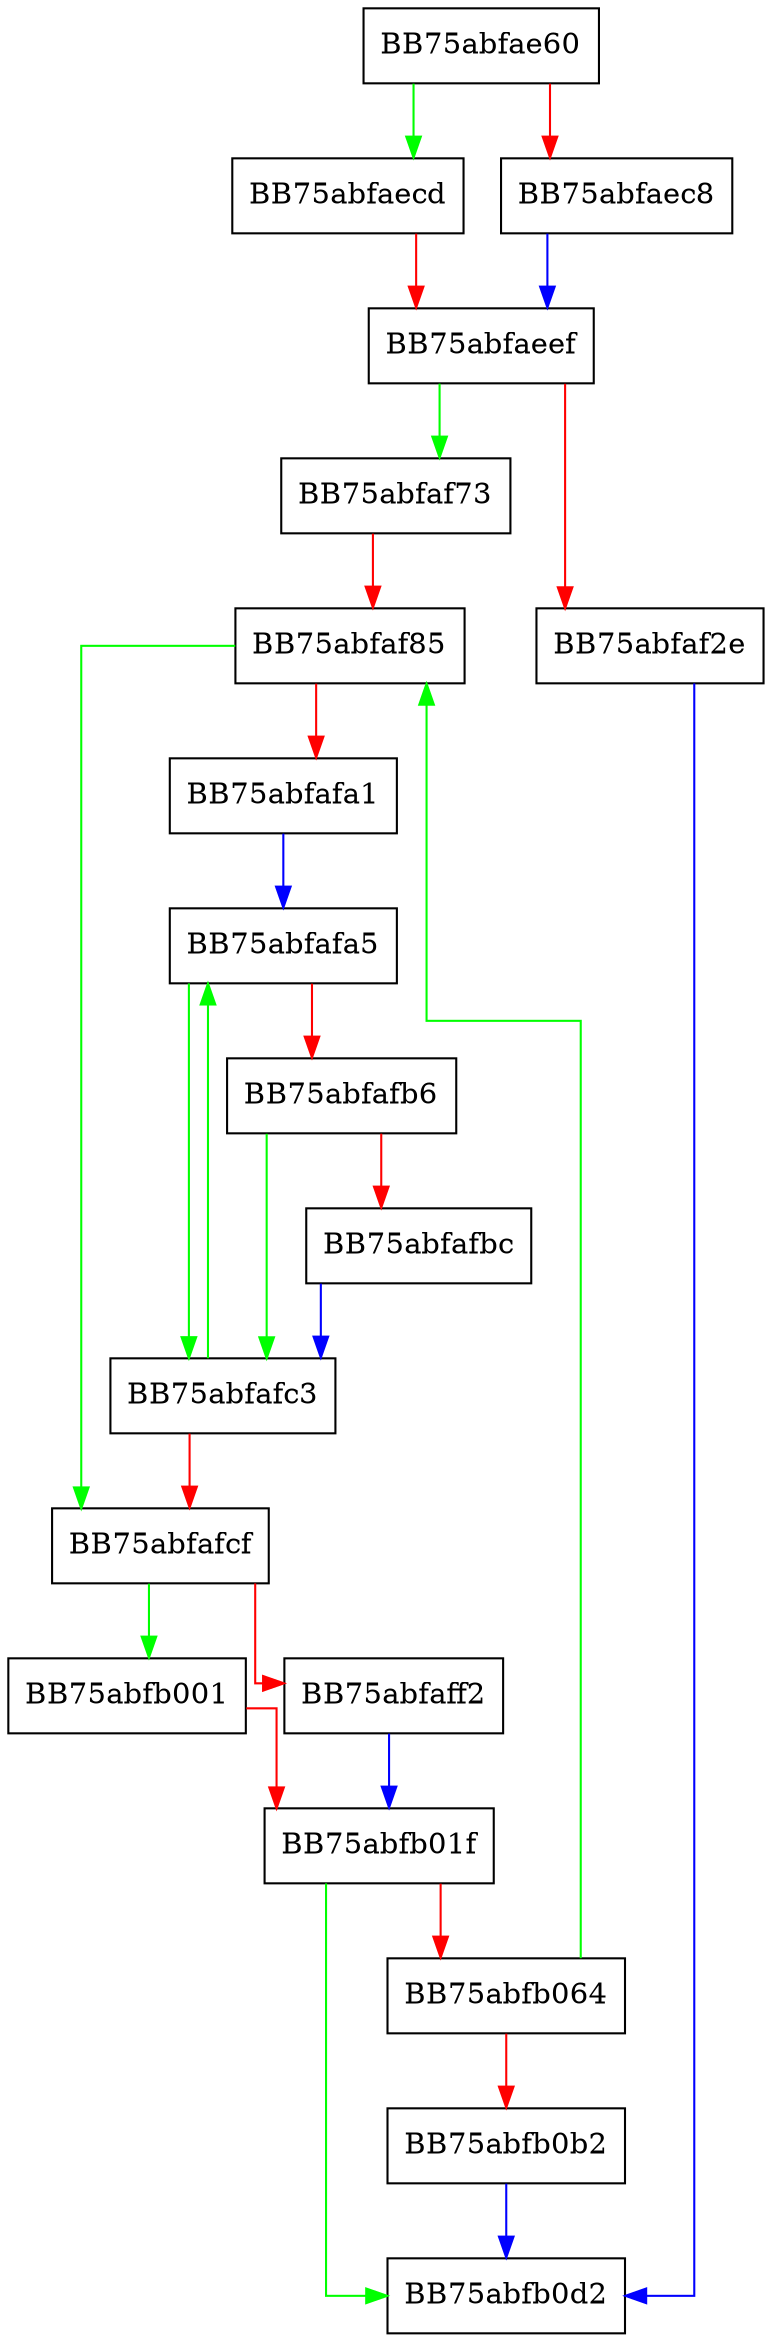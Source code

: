 digraph ZSTD_compressBlock_splitBlock_internal {
  node [shape="box"];
  graph [splines=ortho];
  BB75abfae60 -> BB75abfaecd [color="green"];
  BB75abfae60 -> BB75abfaec8 [color="red"];
  BB75abfaec8 -> BB75abfaeef [color="blue"];
  BB75abfaecd -> BB75abfaeef [color="red"];
  BB75abfaeef -> BB75abfaf73 [color="green"];
  BB75abfaeef -> BB75abfaf2e [color="red"];
  BB75abfaf2e -> BB75abfb0d2 [color="blue"];
  BB75abfaf73 -> BB75abfaf85 [color="red"];
  BB75abfaf85 -> BB75abfafcf [color="green"];
  BB75abfaf85 -> BB75abfafa1 [color="red"];
  BB75abfafa1 -> BB75abfafa5 [color="blue"];
  BB75abfafa5 -> BB75abfafc3 [color="green"];
  BB75abfafa5 -> BB75abfafb6 [color="red"];
  BB75abfafb6 -> BB75abfafc3 [color="green"];
  BB75abfafb6 -> BB75abfafbc [color="red"];
  BB75abfafbc -> BB75abfafc3 [color="blue"];
  BB75abfafc3 -> BB75abfafa5 [color="green"];
  BB75abfafc3 -> BB75abfafcf [color="red"];
  BB75abfafcf -> BB75abfb001 [color="green"];
  BB75abfafcf -> BB75abfaff2 [color="red"];
  BB75abfaff2 -> BB75abfb01f [color="blue"];
  BB75abfb001 -> BB75abfb01f [color="red"];
  BB75abfb01f -> BB75abfb0d2 [color="green"];
  BB75abfb01f -> BB75abfb064 [color="red"];
  BB75abfb064 -> BB75abfaf85 [color="green"];
  BB75abfb064 -> BB75abfb0b2 [color="red"];
  BB75abfb0b2 -> BB75abfb0d2 [color="blue"];
}